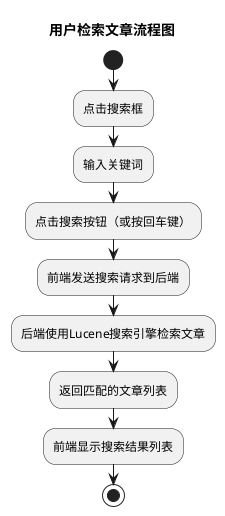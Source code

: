@startuml
title 用户检索文章流程图
start
:点击搜索框;
:输入关键词;
:点击搜索按钮（或按回车键）;
:前端发送搜索请求到后端;
:后端使用Lucene搜索引擎检索文章;
:返回匹配的文章列表;
:前端显示搜索结果列表;
stop
@enduml